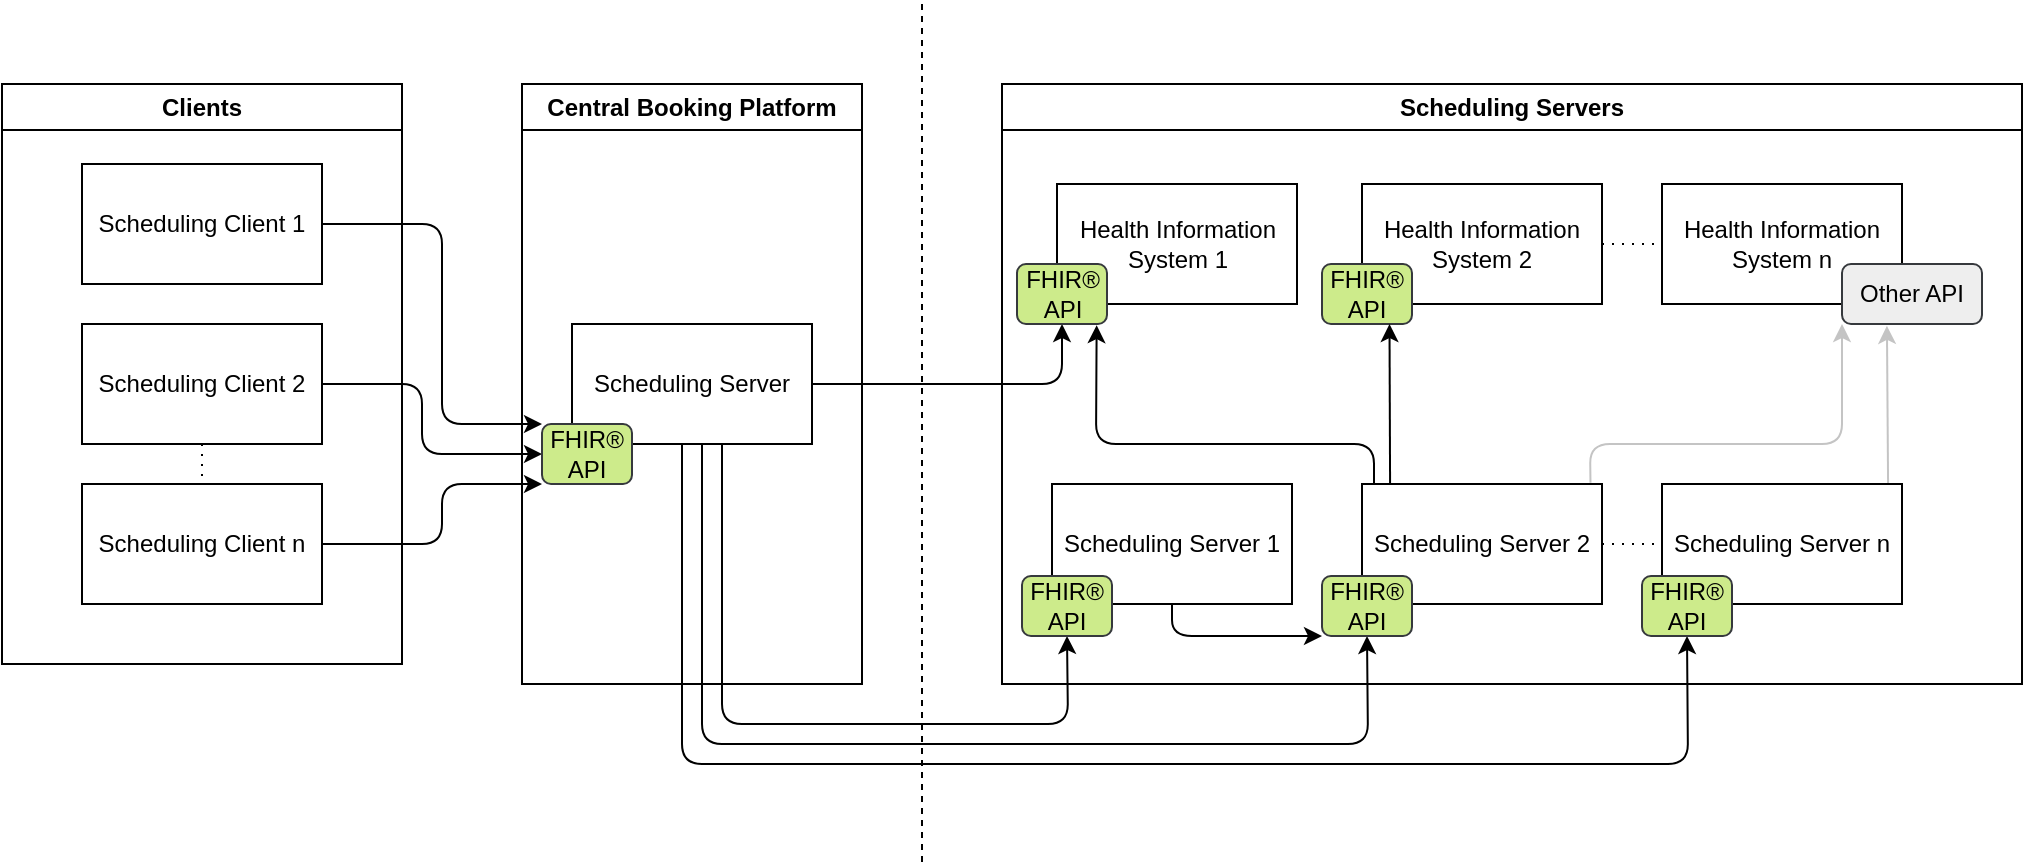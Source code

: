 <mxfile>
    <diagram id="mYp9GOM-QvjV2WI2phD-" name="Page-1">
        <mxGraphModel dx="1058" dy="620" grid="1" gridSize="10" guides="1" tooltips="1" connect="1" arrows="1" fold="1" page="1" pageScale="1" pageWidth="1169" pageHeight="827" math="0" shadow="0">
            <root>
                <mxCell id="0"/>
                <mxCell id="1" parent="0"/>
                <mxCell id="14" style="edgeStyle=none;html=1;entryX=0;entryY=0;entryDx=0;entryDy=0;exitX=1;exitY=0.5;exitDx=0;exitDy=0;" edge="1" parent="1" source="3" target="55">
                    <mxGeometry relative="1" as="geometry">
                        <mxPoint x="325" y="400" as="targetPoint"/>
                        <Array as="points">
                            <mxPoint x="260" y="310"/>
                            <mxPoint x="260" y="410"/>
                        </Array>
                    </mxGeometry>
                </mxCell>
                <mxCell id="15" style="edgeStyle=none;html=1;exitX=1;exitY=0.5;exitDx=0;exitDy=0;entryX=0;entryY=0.5;entryDx=0;entryDy=0;" edge="1" parent="1" source="7" target="55">
                    <mxGeometry relative="1" as="geometry">
                        <mxPoint x="310" y="400" as="targetPoint"/>
                        <Array as="points">
                            <mxPoint x="250" y="390"/>
                            <mxPoint x="250" y="425"/>
                            <mxPoint x="280" y="425"/>
                        </Array>
                    </mxGeometry>
                </mxCell>
                <mxCell id="16" style="edgeStyle=none;html=1;exitX=1;exitY=0.5;exitDx=0;exitDy=0;entryX=0;entryY=1;entryDx=0;entryDy=0;" edge="1" parent="1" source="8" target="55">
                    <mxGeometry relative="1" as="geometry">
                        <mxPoint x="310" y="440" as="targetPoint"/>
                        <Array as="points">
                            <mxPoint x="260" y="470"/>
                            <mxPoint x="260" y="440"/>
                        </Array>
                    </mxGeometry>
                </mxCell>
                <mxCell id="9" value="Clients" style="swimlane;whiteSpace=wrap;html=1;" vertex="1" parent="1">
                    <mxGeometry x="40" y="240" width="200" height="290" as="geometry">
                        <mxRectangle x="40" y="240" width="80" height="30" as="alternateBounds"/>
                    </mxGeometry>
                </mxCell>
                <mxCell id="3" value="Scheduling Client 1" style="rounded=0;whiteSpace=wrap;html=1;" vertex="1" parent="9">
                    <mxGeometry x="40" y="40" width="120" height="60" as="geometry"/>
                </mxCell>
                <mxCell id="7" value="Scheduling Client 2" style="rounded=0;whiteSpace=wrap;html=1;" vertex="1" parent="9">
                    <mxGeometry x="40" y="120" width="120" height="60" as="geometry"/>
                </mxCell>
                <mxCell id="8" value="Scheduling Client n" style="rounded=0;whiteSpace=wrap;html=1;" vertex="1" parent="9">
                    <mxGeometry x="40" y="200" width="120" height="60" as="geometry"/>
                </mxCell>
                <mxCell id="18" style="edgeStyle=none;html=1;exitX=0.5;exitY=1;exitDx=0;exitDy=0;entryX=0.5;entryY=0;entryDx=0;entryDy=0;endArrow=none;endFill=0;dashed=1;dashPattern=1 4;" edge="1" parent="9" source="7" target="8">
                    <mxGeometry relative="1" as="geometry"/>
                </mxCell>
                <mxCell id="10" value="Central Booking Platform" style="swimlane;whiteSpace=wrap;html=1;" vertex="1" parent="1">
                    <mxGeometry x="300" y="240" width="170" height="300" as="geometry">
                        <mxRectangle x="265" y="240" width="170" height="30" as="alternateBounds"/>
                    </mxGeometry>
                </mxCell>
                <mxCell id="2" value="Scheduling Server" style="rounded=0;whiteSpace=wrap;html=1;" vertex="1" parent="10">
                    <mxGeometry x="25" y="120" width="120" height="60" as="geometry"/>
                </mxCell>
                <mxCell id="55" value="FHIR® API" style="rounded=1;whiteSpace=wrap;html=1;fillColor=#cdeb8b;strokeColor=#36393d;" vertex="1" parent="10">
                    <mxGeometry x="10" y="170" width="45" height="30" as="geometry"/>
                </mxCell>
                <mxCell id="62" style="edgeStyle=none;html=1;exitX=0.5;exitY=1;exitDx=0;exitDy=0;entryX=0.5;entryY=1;entryDx=0;entryDy=0;" edge="1" parent="10" target="53">
                    <mxGeometry relative="1" as="geometry">
                        <mxPoint x="90" y="180" as="sourcePoint"/>
                        <mxPoint x="568" y="300" as="targetPoint"/>
                        <Array as="points">
                            <mxPoint x="90" y="330"/>
                            <mxPoint x="423" y="330"/>
                        </Array>
                    </mxGeometry>
                </mxCell>
                <mxCell id="63" style="edgeStyle=none;html=1;exitX=0.5;exitY=1;exitDx=0;exitDy=0;entryX=0.5;entryY=1;entryDx=0;entryDy=0;" edge="1" parent="10" target="54">
                    <mxGeometry relative="1" as="geometry">
                        <mxPoint x="80" y="180" as="sourcePoint"/>
                        <mxPoint x="403" y="300" as="targetPoint"/>
                        <Array as="points">
                            <mxPoint x="80" y="340"/>
                            <mxPoint x="273" y="340"/>
                            <mxPoint x="583" y="340"/>
                        </Array>
                    </mxGeometry>
                </mxCell>
                <mxCell id="19" value="" style="endArrow=none;dashed=1;html=1;" edge="1" parent="1">
                    <mxGeometry width="50" height="50" relative="1" as="geometry">
                        <mxPoint x="500" y="629" as="sourcePoint"/>
                        <mxPoint x="500" y="199" as="targetPoint"/>
                    </mxGeometry>
                </mxCell>
                <mxCell id="48" style="edgeStyle=none;html=1;entryX=0.5;entryY=1;entryDx=0;entryDy=0;" edge="1" parent="1" source="2" target="47">
                    <mxGeometry relative="1" as="geometry">
                        <Array as="points">
                            <mxPoint x="570" y="390"/>
                        </Array>
                    </mxGeometry>
                </mxCell>
                <mxCell id="64" style="edgeStyle=none;html=1;entryX=0.5;entryY=1;entryDx=0;entryDy=0;" edge="1" parent="1" target="52">
                    <mxGeometry relative="1" as="geometry">
                        <mxPoint x="400" y="420" as="sourcePoint"/>
                        <Array as="points">
                            <mxPoint x="400" y="560"/>
                            <mxPoint x="573" y="560"/>
                        </Array>
                    </mxGeometry>
                </mxCell>
                <mxCell id="39" value="&lt;span style=&quot;color: rgb(0, 0, 0);&quot;&gt;Scheduling Servers&lt;/span&gt;" style="swimlane;whiteSpace=wrap;html=1;" vertex="1" parent="1">
                    <mxGeometry x="540" y="240" width="510" height="300" as="geometry"/>
                </mxCell>
                <mxCell id="43" style="edgeStyle=none;html=1;exitX=1;exitY=0.5;exitDx=0;exitDy=0;entryX=0;entryY=0.5;entryDx=0;entryDy=0;dashed=1;dashPattern=1 4;endArrow=none;endFill=0;" edge="1" parent="39">
                    <mxGeometry relative="1" as="geometry">
                        <mxPoint x="290" y="80" as="sourcePoint"/>
                        <mxPoint x="310" y="80" as="targetPoint"/>
                    </mxGeometry>
                </mxCell>
                <mxCell id="68" style="edgeStyle=none;html=1;exitX=0.5;exitY=1;exitDx=0;exitDy=0;entryX=0;entryY=1;entryDx=0;entryDy=0;" edge="1" parent="39" source="5" target="53">
                    <mxGeometry relative="1" as="geometry">
                        <Array as="points">
                            <mxPoint x="85" y="276"/>
                        </Array>
                    </mxGeometry>
                </mxCell>
                <mxCell id="28" style="edgeStyle=none;html=1;exitX=1;exitY=0.5;exitDx=0;exitDy=0;entryX=0;entryY=0.5;entryDx=0;entryDy=0;endArrow=none;endFill=0;dashed=1;dashPattern=1 4;" edge="1" parent="39" source="6" target="20">
                    <mxGeometry relative="1" as="geometry"/>
                </mxCell>
                <mxCell id="81" value="" style="group" vertex="1" connectable="0" parent="39">
                    <mxGeometry x="10" y="200" width="135" height="76" as="geometry"/>
                </mxCell>
                <mxCell id="5" value="Scheduling Server 1" style="rounded=0;whiteSpace=wrap;html=1;" vertex="1" parent="81">
                    <mxGeometry x="15" width="120" height="60" as="geometry"/>
                </mxCell>
                <mxCell id="52" value="FHIR® API" style="rounded=1;whiteSpace=wrap;html=1;fillColor=#cdeb8b;strokeColor=#36393d;" vertex="1" parent="81">
                    <mxGeometry y="46" width="45" height="30" as="geometry"/>
                </mxCell>
                <mxCell id="82" value="" style="group" vertex="1" connectable="0" parent="39">
                    <mxGeometry x="160" y="200" width="140" height="76" as="geometry"/>
                </mxCell>
                <mxCell id="6" value="Scheduling Server 2" style="rounded=0;whiteSpace=wrap;html=1;" vertex="1" parent="82">
                    <mxGeometry x="20" width="120" height="60" as="geometry"/>
                </mxCell>
                <mxCell id="53" value="FHIR® API" style="rounded=1;whiteSpace=wrap;html=1;fillColor=#cdeb8b;strokeColor=#36393d;" vertex="1" parent="82">
                    <mxGeometry y="46" width="45" height="30" as="geometry"/>
                </mxCell>
                <mxCell id="84" value="" style="group" vertex="1" connectable="0" parent="39">
                    <mxGeometry x="7.5" y="50" width="140" height="70" as="geometry"/>
                </mxCell>
                <mxCell id="4" value="Health Information System 1" style="rounded=0;whiteSpace=wrap;html=1;" vertex="1" parent="84">
                    <mxGeometry x="20" width="120" height="60" as="geometry"/>
                </mxCell>
                <mxCell id="47" value="FHIR® API" style="rounded=1;whiteSpace=wrap;html=1;fillColor=#cdeb8b;strokeColor=#36393d;" vertex="1" parent="84">
                    <mxGeometry y="40" width="45" height="30" as="geometry"/>
                </mxCell>
                <mxCell id="69" style="edgeStyle=none;html=1;entryX=0.885;entryY=1.02;entryDx=0;entryDy=0;entryPerimeter=0;exitX=0.05;exitY=-0.003;exitDx=0;exitDy=0;exitPerimeter=0;" edge="1" parent="39" source="6" target="47">
                    <mxGeometry relative="1" as="geometry">
                        <mxPoint x="180" y="200" as="sourcePoint"/>
                        <Array as="points">
                            <mxPoint x="186" y="180"/>
                            <mxPoint x="47" y="180"/>
                        </Array>
                    </mxGeometry>
                </mxCell>
                <mxCell id="85" value="" style="group" vertex="1" connectable="0" parent="39">
                    <mxGeometry x="160" y="50" width="140" height="70" as="geometry"/>
                </mxCell>
                <mxCell id="22" value="Health Information System 2" style="rounded=0;whiteSpace=wrap;html=1;" vertex="1" parent="85">
                    <mxGeometry x="20" width="120" height="60" as="geometry"/>
                </mxCell>
                <mxCell id="50" value="FHIR® API" style="rounded=1;whiteSpace=wrap;html=1;fillColor=#cdeb8b;strokeColor=#36393d;" vertex="1" parent="85">
                    <mxGeometry y="40" width="45" height="30" as="geometry"/>
                </mxCell>
                <mxCell id="67" style="edgeStyle=none;html=1;exitX=0.117;exitY=0.004;exitDx=0;exitDy=0;entryX=0.75;entryY=1;entryDx=0;entryDy=0;exitPerimeter=0;" edge="1" parent="39" source="6" target="50">
                    <mxGeometry relative="1" as="geometry"/>
                </mxCell>
                <mxCell id="86" value="" style="group" vertex="1" connectable="0" parent="39">
                    <mxGeometry x="330" y="50" width="160" height="70" as="geometry"/>
                </mxCell>
                <mxCell id="23" value="Health Information System n" style="rounded=0;whiteSpace=wrap;html=1;" vertex="1" parent="86">
                    <mxGeometry width="120" height="60" as="geometry"/>
                </mxCell>
                <mxCell id="51" value="Other API" style="rounded=1;whiteSpace=wrap;html=1;fillColor=#eeeeee;strokeColor=#36393d;" vertex="1" parent="86">
                    <mxGeometry x="90" y="40" width="70" height="30" as="geometry"/>
                </mxCell>
                <mxCell id="35" style="edgeStyle=none;html=1;exitX=1;exitY=0.5;exitDx=0;exitDy=0;entryX=0;entryY=0.5;entryDx=0;entryDy=0;dashed=1;dashPattern=1 4;endArrow=none;endFill=0;" edge="1" parent="39" source="22" target="23">
                    <mxGeometry relative="1" as="geometry"/>
                </mxCell>
                <mxCell id="65" style="edgeStyle=none;html=1;entryX=0.321;entryY=1.031;entryDx=0;entryDy=0;entryPerimeter=0;exitX=0.942;exitY=0.002;exitDx=0;exitDy=0;strokeColor=#C4C4C4;exitPerimeter=0;" edge="1" parent="39" source="20" target="51">
                    <mxGeometry relative="1" as="geometry">
                        <Array as="points"/>
                    </mxGeometry>
                </mxCell>
                <mxCell id="70" style="edgeStyle=none;html=1;entryX=0;entryY=1;entryDx=0;entryDy=0;exitX=0.952;exitY=-0.011;exitDx=0;exitDy=0;strokeColor=#C4C4C4;exitPerimeter=0;" edge="1" parent="39" source="6" target="51">
                    <mxGeometry relative="1" as="geometry">
                        <Array as="points">
                            <mxPoint x="294" y="180"/>
                            <mxPoint x="420" y="180"/>
                        </Array>
                    </mxGeometry>
                </mxCell>
                <mxCell id="83" value="" style="group" vertex="1" connectable="0" parent="39">
                    <mxGeometry x="320" y="200" width="130" height="76" as="geometry"/>
                </mxCell>
                <mxCell id="20" value="Scheduling Server n" style="rounded=0;whiteSpace=wrap;html=1;" vertex="1" parent="83">
                    <mxGeometry x="10" width="120" height="60" as="geometry"/>
                </mxCell>
                <mxCell id="54" value="FHIR® API" style="rounded=1;whiteSpace=wrap;html=1;fillColor=#cdeb8b;strokeColor=#36393d;" vertex="1" parent="83">
                    <mxGeometry y="46" width="45" height="30" as="geometry"/>
                </mxCell>
            </root>
        </mxGraphModel>
    </diagram>
</mxfile>